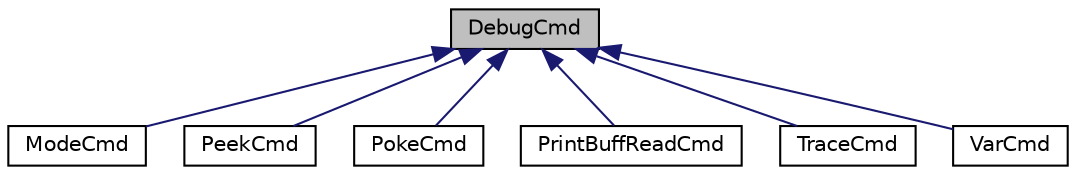 digraph "DebugCmd"
{
 // LATEX_PDF_SIZE
  edge [fontname="Helvetica",fontsize="10",labelfontname="Helvetica",labelfontsize="10"];
  node [fontname="Helvetica",fontsize="10",shape=record];
  Node1 [label="DebugCmd",height=0.2,width=0.4,color="black", fillcolor="grey75", style="filled", fontcolor="black",tooltip=" "];
  Node1 -> Node2 [dir="back",color="midnightblue",fontsize="10",style="solid",fontname="Helvetica"];
  Node2 [label="ModeCmd",height=0.2,width=0.4,color="black", fillcolor="white", style="filled",URL="$classModeCmd.html",tooltip=" "];
  Node1 -> Node3 [dir="back",color="midnightblue",fontsize="10",style="solid",fontname="Helvetica"];
  Node3 [label="PeekCmd",height=0.2,width=0.4,color="black", fillcolor="white", style="filled",URL="$classPeekCmd.html",tooltip=" "];
  Node1 -> Node4 [dir="back",color="midnightblue",fontsize="10",style="solid",fontname="Helvetica"];
  Node4 [label="PokeCmd",height=0.2,width=0.4,color="black", fillcolor="white", style="filled",URL="$classPokeCmd.html",tooltip=" "];
  Node1 -> Node5 [dir="back",color="midnightblue",fontsize="10",style="solid",fontname="Helvetica"];
  Node5 [label="PrintBuffReadCmd",height=0.2,width=0.4,color="black", fillcolor="white", style="filled",URL="$classPrintBuffReadCmd.html",tooltip=" "];
  Node1 -> Node6 [dir="back",color="midnightblue",fontsize="10",style="solid",fontname="Helvetica"];
  Node6 [label="TraceCmd",height=0.2,width=0.4,color="black", fillcolor="white", style="filled",URL="$classTraceCmd.html",tooltip=" "];
  Node1 -> Node7 [dir="back",color="midnightblue",fontsize="10",style="solid",fontname="Helvetica"];
  Node7 [label="VarCmd",height=0.2,width=0.4,color="black", fillcolor="white", style="filled",URL="$classVarCmd.html",tooltip=" "];
}
